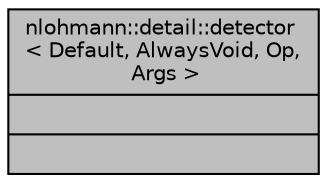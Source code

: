 digraph "nlohmann::detail::detector&lt; Default, AlwaysVoid, Op, Args &gt;"
{
 // INTERACTIVE_SVG=YES
 // LATEX_PDF_SIZE
  edge [fontname="Helvetica",fontsize="10",labelfontname="Helvetica",labelfontsize="10"];
  node [fontname="Helvetica",fontsize="10",shape=record];
  Node1 [label="{nlohmann::detail::detector\l\< Default, AlwaysVoid, Op,\l Args \>\n||}",height=0.2,width=0.4,color="black", fillcolor="grey75", style="filled", fontcolor="black",tooltip=" "];
}

